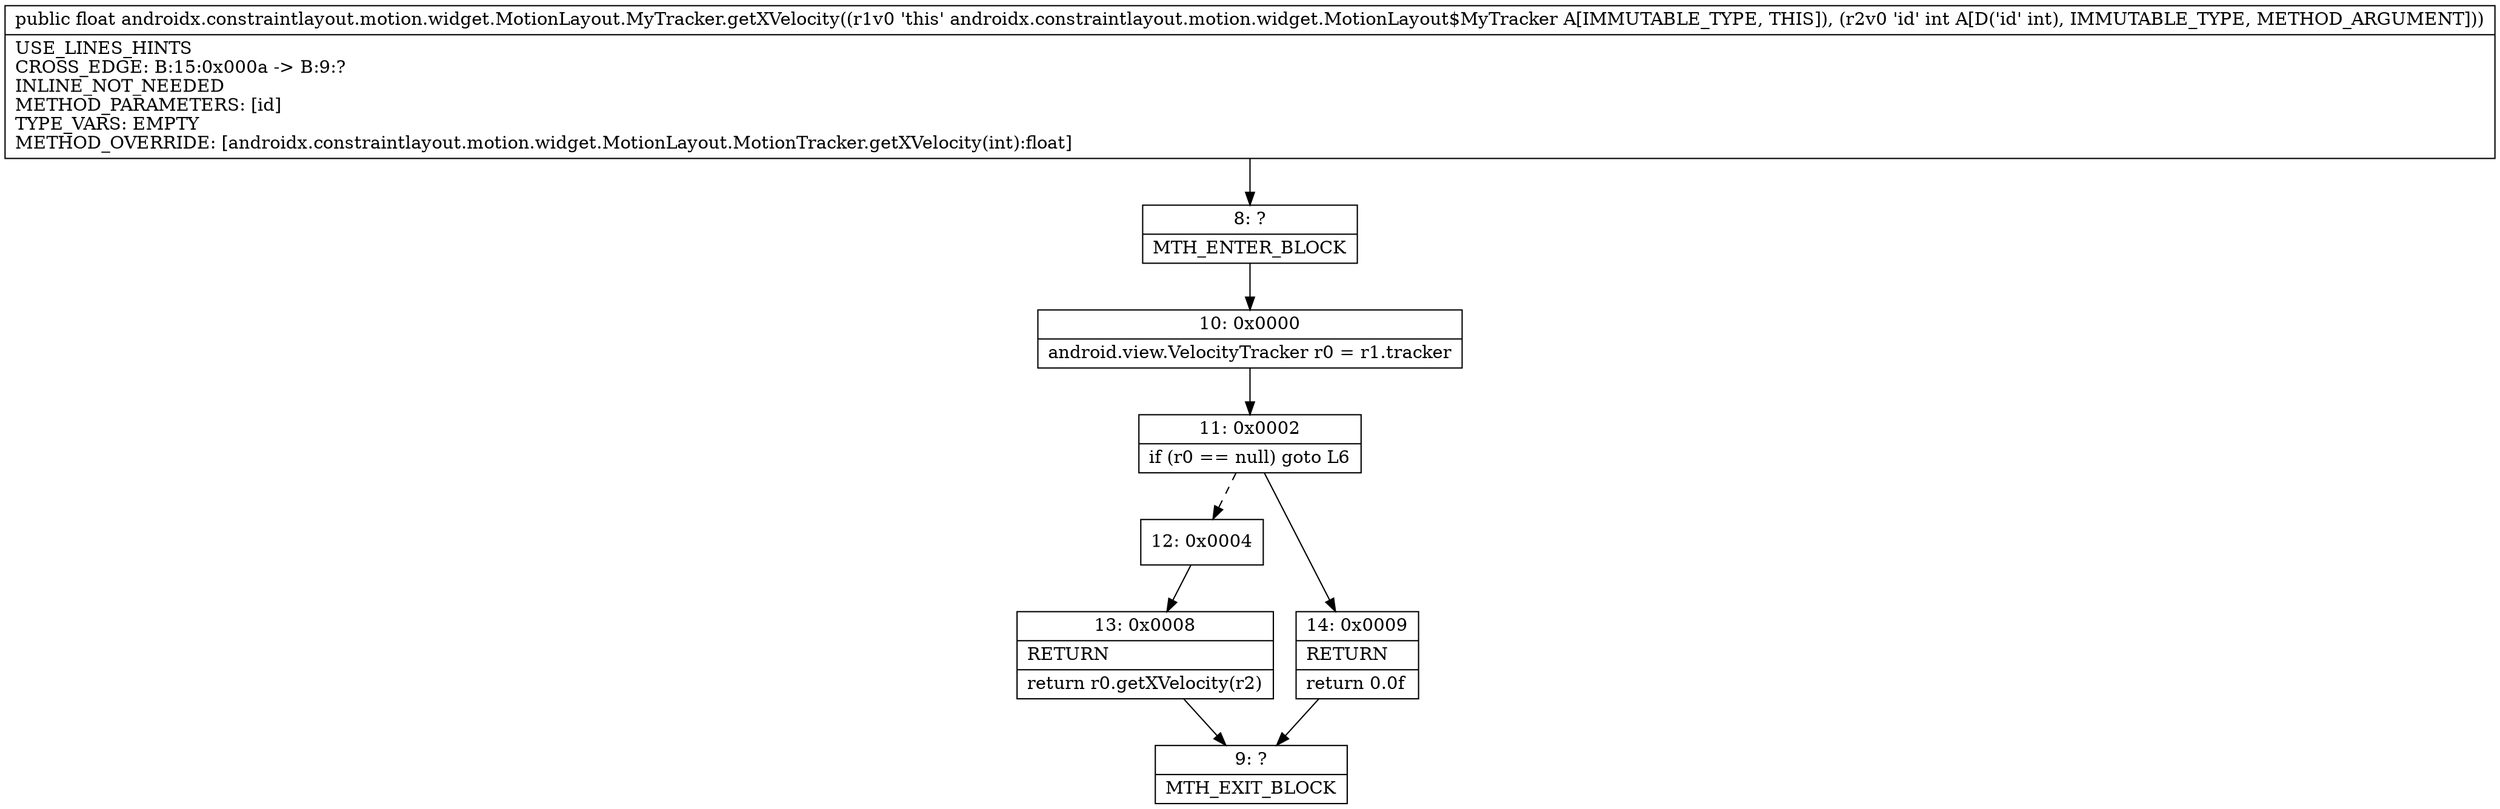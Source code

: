 digraph "CFG forandroidx.constraintlayout.motion.widget.MotionLayout.MyTracker.getXVelocity(I)F" {
Node_8 [shape=record,label="{8\:\ ?|MTH_ENTER_BLOCK\l}"];
Node_10 [shape=record,label="{10\:\ 0x0000|android.view.VelocityTracker r0 = r1.tracker\l}"];
Node_11 [shape=record,label="{11\:\ 0x0002|if (r0 == null) goto L6\l}"];
Node_12 [shape=record,label="{12\:\ 0x0004}"];
Node_13 [shape=record,label="{13\:\ 0x0008|RETURN\l|return r0.getXVelocity(r2)\l}"];
Node_9 [shape=record,label="{9\:\ ?|MTH_EXIT_BLOCK\l}"];
Node_14 [shape=record,label="{14\:\ 0x0009|RETURN\l|return 0.0f\l}"];
MethodNode[shape=record,label="{public float androidx.constraintlayout.motion.widget.MotionLayout.MyTracker.getXVelocity((r1v0 'this' androidx.constraintlayout.motion.widget.MotionLayout$MyTracker A[IMMUTABLE_TYPE, THIS]), (r2v0 'id' int A[D('id' int), IMMUTABLE_TYPE, METHOD_ARGUMENT]))  | USE_LINES_HINTS\lCROSS_EDGE: B:15:0x000a \-\> B:9:?\lINLINE_NOT_NEEDED\lMETHOD_PARAMETERS: [id]\lTYPE_VARS: EMPTY\lMETHOD_OVERRIDE: [androidx.constraintlayout.motion.widget.MotionLayout.MotionTracker.getXVelocity(int):float]\l}"];
MethodNode -> Node_8;Node_8 -> Node_10;
Node_10 -> Node_11;
Node_11 -> Node_12[style=dashed];
Node_11 -> Node_14;
Node_12 -> Node_13;
Node_13 -> Node_9;
Node_14 -> Node_9;
}

